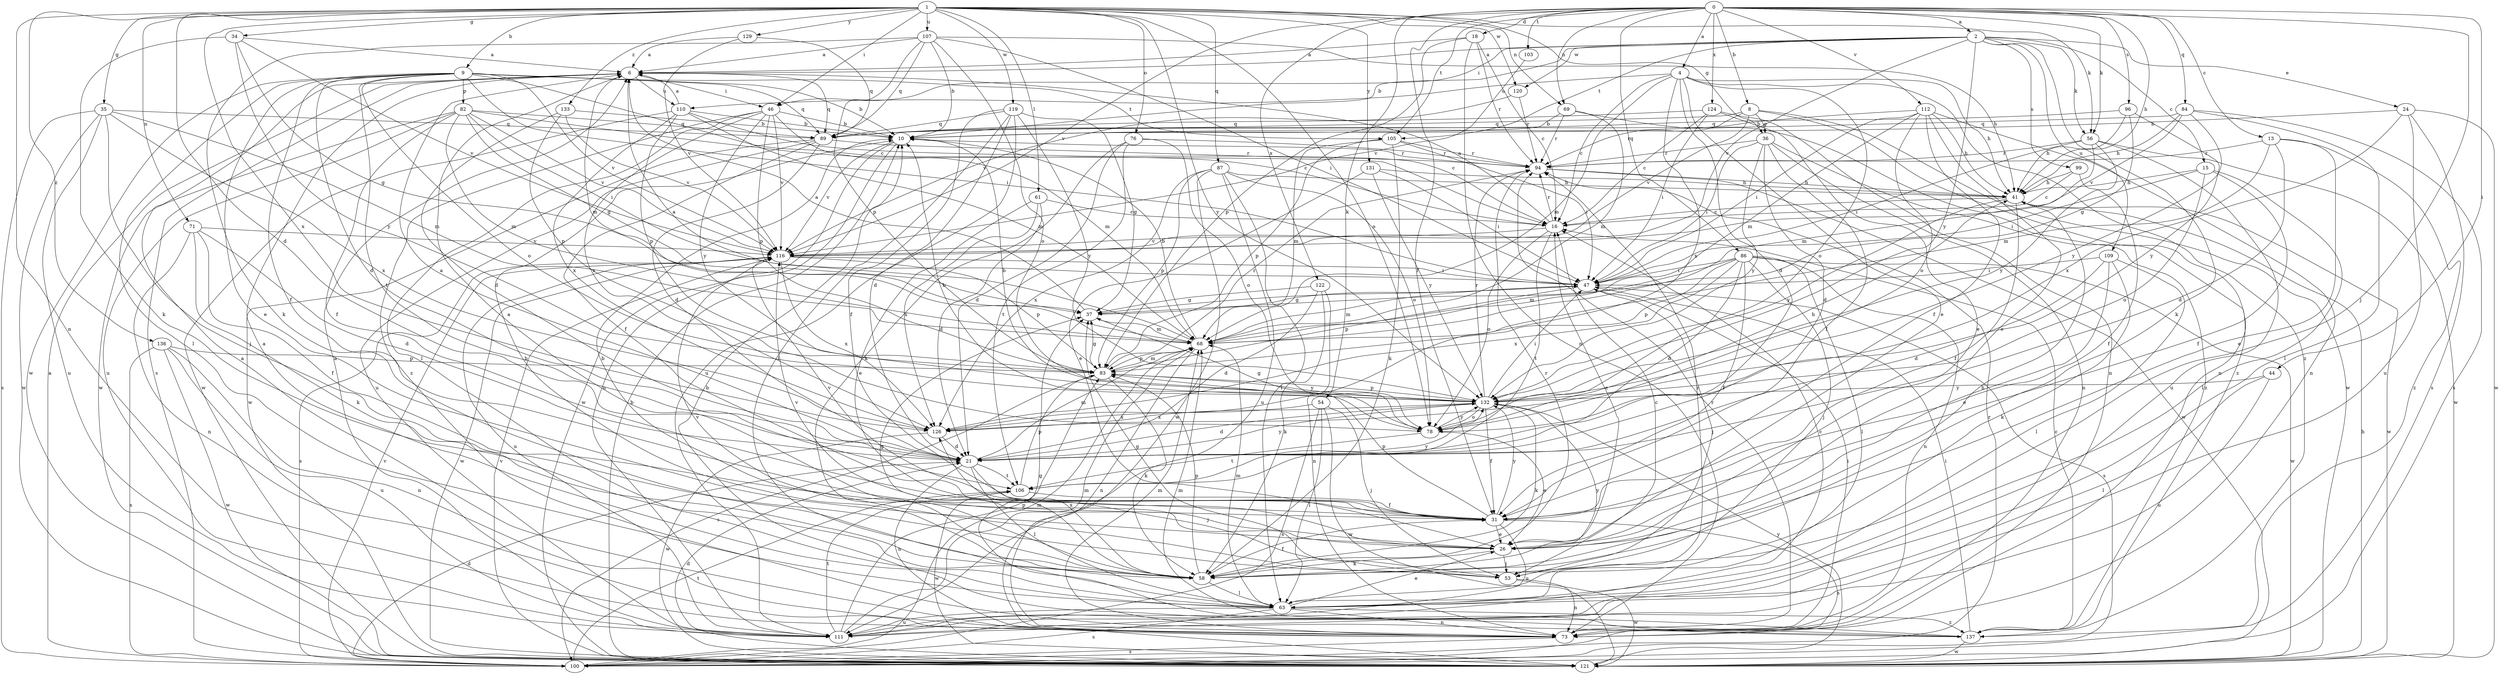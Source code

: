 strict digraph  {
0;
1;
2;
4;
6;
8;
9;
10;
13;
15;
16;
18;
21;
24;
26;
31;
34;
35;
36;
37;
41;
44;
46;
47;
53;
54;
56;
58;
61;
63;
68;
69;
71;
73;
76;
78;
82;
83;
84;
86;
87;
89;
94;
96;
99;
100;
103;
105;
106;
107;
109;
110;
111;
112;
116;
119;
120;
121;
122;
124;
126;
129;
131;
132;
133;
136;
137;
0 -> 2  [label=a];
0 -> 4  [label=a];
0 -> 8  [label=b];
0 -> 13  [label=c];
0 -> 18  [label=d];
0 -> 31  [label=f];
0 -> 41  [label=h];
0 -> 44  [label=i];
0 -> 53  [label=j];
0 -> 54  [label=k];
0 -> 56  [label=k];
0 -> 69  [label=n];
0 -> 84  [label=q];
0 -> 86  [label=q];
0 -> 96  [label=s];
0 -> 103  [label=t];
0 -> 105  [label=t];
0 -> 112  [label=v];
0 -> 116  [label=v];
0 -> 122  [label=x];
0 -> 124  [label=x];
1 -> 9  [label=b];
1 -> 21  [label=d];
1 -> 34  [label=g];
1 -> 35  [label=g];
1 -> 36  [label=g];
1 -> 46  [label=i];
1 -> 56  [label=k];
1 -> 61  [label=l];
1 -> 69  [label=n];
1 -> 71  [label=n];
1 -> 73  [label=n];
1 -> 76  [label=o];
1 -> 78  [label=o];
1 -> 87  [label=q];
1 -> 107  [label=u];
1 -> 119  [label=w];
1 -> 120  [label=w];
1 -> 126  [label=x];
1 -> 129  [label=y];
1 -> 131  [label=y];
1 -> 132  [label=y];
1 -> 133  [label=z];
1 -> 136  [label=z];
2 -> 6  [label=a];
2 -> 10  [label=b];
2 -> 15  [label=c];
2 -> 24  [label=e];
2 -> 46  [label=i];
2 -> 56  [label=k];
2 -> 58  [label=k];
2 -> 99  [label=s];
2 -> 105  [label=t];
2 -> 109  [label=u];
2 -> 116  [label=v];
2 -> 120  [label=w];
2 -> 132  [label=y];
4 -> 16  [label=c];
4 -> 21  [label=d];
4 -> 26  [label=e];
4 -> 41  [label=h];
4 -> 68  [label=m];
4 -> 78  [label=o];
4 -> 110  [label=u];
4 -> 126  [label=x];
4 -> 137  [label=z];
6 -> 46  [label=i];
6 -> 68  [label=m];
6 -> 89  [label=q];
6 -> 100  [label=s];
6 -> 110  [label=u];
8 -> 36  [label=g];
8 -> 73  [label=n];
8 -> 89  [label=q];
8 -> 94  [label=r];
8 -> 116  [label=v];
8 -> 121  [label=w];
9 -> 10  [label=b];
9 -> 16  [label=c];
9 -> 21  [label=d];
9 -> 26  [label=e];
9 -> 31  [label=f];
9 -> 47  [label=i];
9 -> 63  [label=l];
9 -> 78  [label=o];
9 -> 82  [label=p];
9 -> 89  [label=q];
9 -> 105  [label=t];
9 -> 106  [label=t];
9 -> 116  [label=v];
9 -> 121  [label=w];
10 -> 94  [label=r];
10 -> 111  [label=u];
10 -> 116  [label=v];
10 -> 121  [label=w];
13 -> 21  [label=d];
13 -> 26  [label=e];
13 -> 68  [label=m];
13 -> 94  [label=r];
13 -> 137  [label=z];
15 -> 31  [label=f];
15 -> 41  [label=h];
15 -> 47  [label=i];
15 -> 63  [label=l];
15 -> 78  [label=o];
16 -> 6  [label=a];
16 -> 78  [label=o];
16 -> 94  [label=r];
16 -> 106  [label=t];
16 -> 116  [label=v];
18 -> 6  [label=a];
18 -> 16  [label=c];
18 -> 73  [label=n];
18 -> 83  [label=p];
18 -> 94  [label=r];
21 -> 6  [label=a];
21 -> 53  [label=j];
21 -> 63  [label=l];
21 -> 68  [label=m];
21 -> 73  [label=n];
21 -> 106  [label=t];
21 -> 132  [label=y];
24 -> 10  [label=b];
24 -> 100  [label=s];
24 -> 111  [label=u];
24 -> 121  [label=w];
24 -> 126  [label=x];
26 -> 6  [label=a];
26 -> 16  [label=c];
26 -> 53  [label=j];
26 -> 58  [label=k];
26 -> 116  [label=v];
31 -> 26  [label=e];
31 -> 83  [label=p];
31 -> 100  [label=s];
31 -> 111  [label=u];
31 -> 116  [label=v];
31 -> 132  [label=y];
34 -> 6  [label=a];
34 -> 37  [label=g];
34 -> 58  [label=k];
34 -> 116  [label=v];
34 -> 132  [label=y];
35 -> 53  [label=j];
35 -> 68  [label=m];
35 -> 89  [label=q];
35 -> 100  [label=s];
35 -> 111  [label=u];
35 -> 121  [label=w];
35 -> 126  [label=x];
36 -> 21  [label=d];
36 -> 31  [label=f];
36 -> 47  [label=i];
36 -> 73  [label=n];
36 -> 94  [label=r];
36 -> 132  [label=y];
36 -> 137  [label=z];
37 -> 6  [label=a];
37 -> 47  [label=i];
37 -> 68  [label=m];
41 -> 16  [label=c];
41 -> 31  [label=f];
41 -> 121  [label=w];
41 -> 132  [label=y];
44 -> 63  [label=l];
44 -> 111  [label=u];
44 -> 132  [label=y];
46 -> 10  [label=b];
46 -> 63  [label=l];
46 -> 68  [label=m];
46 -> 83  [label=p];
46 -> 116  [label=v];
46 -> 126  [label=x];
46 -> 132  [label=y];
46 -> 137  [label=z];
47 -> 37  [label=g];
47 -> 53  [label=j];
47 -> 68  [label=m];
47 -> 83  [label=p];
47 -> 100  [label=s];
53 -> 10  [label=b];
53 -> 16  [label=c];
53 -> 37  [label=g];
53 -> 73  [label=n];
53 -> 121  [label=w];
54 -> 53  [label=j];
54 -> 63  [label=l];
54 -> 100  [label=s];
54 -> 121  [label=w];
54 -> 126  [label=x];
56 -> 47  [label=i];
56 -> 68  [label=m];
56 -> 94  [label=r];
56 -> 111  [label=u];
56 -> 121  [label=w];
56 -> 132  [label=y];
58 -> 10  [label=b];
58 -> 31  [label=f];
58 -> 37  [label=g];
58 -> 41  [label=h];
58 -> 63  [label=l];
58 -> 83  [label=p];
58 -> 94  [label=r];
58 -> 116  [label=v];
58 -> 126  [label=x];
58 -> 132  [label=y];
61 -> 16  [label=c];
61 -> 21  [label=d];
61 -> 26  [label=e];
61 -> 126  [label=x];
63 -> 6  [label=a];
63 -> 26  [label=e];
63 -> 68  [label=m];
63 -> 73  [label=n];
63 -> 94  [label=r];
63 -> 100  [label=s];
63 -> 111  [label=u];
63 -> 137  [label=z];
68 -> 6  [label=a];
68 -> 10  [label=b];
68 -> 73  [label=n];
68 -> 83  [label=p];
69 -> 10  [label=b];
69 -> 68  [label=m];
69 -> 94  [label=r];
69 -> 137  [label=z];
71 -> 21  [label=d];
71 -> 31  [label=f];
71 -> 58  [label=k];
71 -> 73  [label=n];
71 -> 116  [label=v];
73 -> 6  [label=a];
73 -> 47  [label=i];
73 -> 68  [label=m];
73 -> 94  [label=r];
73 -> 100  [label=s];
76 -> 21  [label=d];
76 -> 58  [label=k];
76 -> 78  [label=o];
76 -> 94  [label=r];
76 -> 106  [label=t];
78 -> 10  [label=b];
78 -> 26  [label=e];
78 -> 37  [label=g];
78 -> 41  [label=h];
78 -> 106  [label=t];
78 -> 132  [label=y];
82 -> 16  [label=c];
82 -> 31  [label=f];
82 -> 37  [label=g];
82 -> 47  [label=i];
82 -> 68  [label=m];
82 -> 89  [label=q];
82 -> 111  [label=u];
82 -> 116  [label=v];
82 -> 121  [label=w];
83 -> 37  [label=g];
83 -> 58  [label=k];
83 -> 68  [label=m];
83 -> 94  [label=r];
83 -> 100  [label=s];
83 -> 132  [label=y];
84 -> 41  [label=h];
84 -> 63  [label=l];
84 -> 89  [label=q];
84 -> 100  [label=s];
84 -> 116  [label=v];
84 -> 132  [label=y];
86 -> 21  [label=d];
86 -> 31  [label=f];
86 -> 47  [label=i];
86 -> 53  [label=j];
86 -> 63  [label=l];
86 -> 68  [label=m];
86 -> 73  [label=n];
86 -> 83  [label=p];
86 -> 121  [label=w];
86 -> 126  [label=x];
87 -> 41  [label=h];
87 -> 63  [label=l];
87 -> 78  [label=o];
87 -> 83  [label=p];
87 -> 111  [label=u];
87 -> 121  [label=w];
87 -> 126  [label=x];
89 -> 21  [label=d];
89 -> 31  [label=f];
89 -> 94  [label=r];
89 -> 111  [label=u];
89 -> 121  [label=w];
94 -> 41  [label=h];
94 -> 121  [label=w];
96 -> 37  [label=g];
96 -> 41  [label=h];
96 -> 89  [label=q];
96 -> 132  [label=y];
99 -> 16  [label=c];
99 -> 31  [label=f];
99 -> 41  [label=h];
100 -> 6  [label=a];
100 -> 21  [label=d];
100 -> 68  [label=m];
100 -> 94  [label=r];
100 -> 106  [label=t];
100 -> 116  [label=v];
103 -> 116  [label=v];
105 -> 47  [label=i];
105 -> 58  [label=k];
105 -> 68  [label=m];
105 -> 83  [label=p];
105 -> 94  [label=r];
106 -> 31  [label=f];
106 -> 83  [label=p];
106 -> 121  [label=w];
106 -> 132  [label=y];
107 -> 6  [label=a];
107 -> 10  [label=b];
107 -> 41  [label=h];
107 -> 47  [label=i];
107 -> 58  [label=k];
107 -> 78  [label=o];
107 -> 83  [label=p];
107 -> 89  [label=q];
109 -> 21  [label=d];
109 -> 26  [label=e];
109 -> 47  [label=i];
109 -> 58  [label=k];
109 -> 63  [label=l];
110 -> 6  [label=a];
110 -> 10  [label=b];
110 -> 16  [label=c];
110 -> 68  [label=m];
110 -> 83  [label=p];
110 -> 121  [label=w];
110 -> 126  [label=x];
111 -> 6  [label=a];
111 -> 16  [label=c];
111 -> 68  [label=m];
111 -> 83  [label=p];
111 -> 106  [label=t];
112 -> 10  [label=b];
112 -> 26  [label=e];
112 -> 31  [label=f];
112 -> 41  [label=h];
112 -> 47  [label=i];
112 -> 68  [label=m];
112 -> 73  [label=n];
112 -> 78  [label=o];
116 -> 47  [label=i];
116 -> 83  [label=p];
116 -> 100  [label=s];
116 -> 111  [label=u];
116 -> 121  [label=w];
116 -> 126  [label=x];
119 -> 21  [label=d];
119 -> 31  [label=f];
119 -> 37  [label=g];
119 -> 63  [label=l];
119 -> 89  [label=q];
119 -> 111  [label=u];
119 -> 132  [label=y];
120 -> 94  [label=r];
120 -> 116  [label=v];
121 -> 10  [label=b];
121 -> 21  [label=d];
121 -> 41  [label=h];
121 -> 116  [label=v];
121 -> 132  [label=y];
122 -> 21  [label=d];
122 -> 37  [label=g];
122 -> 58  [label=k];
122 -> 73  [label=n];
124 -> 16  [label=c];
124 -> 26  [label=e];
124 -> 47  [label=i];
124 -> 73  [label=n];
124 -> 89  [label=q];
126 -> 21  [label=d];
126 -> 121  [label=w];
129 -> 6  [label=a];
129 -> 89  [label=q];
129 -> 116  [label=v];
131 -> 26  [label=e];
131 -> 41  [label=h];
131 -> 47  [label=i];
131 -> 132  [label=y];
132 -> 10  [label=b];
132 -> 21  [label=d];
132 -> 31  [label=f];
132 -> 47  [label=i];
132 -> 58  [label=k];
132 -> 78  [label=o];
132 -> 83  [label=p];
132 -> 94  [label=r];
132 -> 126  [label=x];
133 -> 10  [label=b];
133 -> 21  [label=d];
133 -> 83  [label=p];
133 -> 116  [label=v];
136 -> 73  [label=n];
136 -> 83  [label=p];
136 -> 100  [label=s];
136 -> 111  [label=u];
136 -> 121  [label=w];
137 -> 10  [label=b];
137 -> 16  [label=c];
137 -> 37  [label=g];
137 -> 47  [label=i];
137 -> 68  [label=m];
137 -> 121  [label=w];
}

